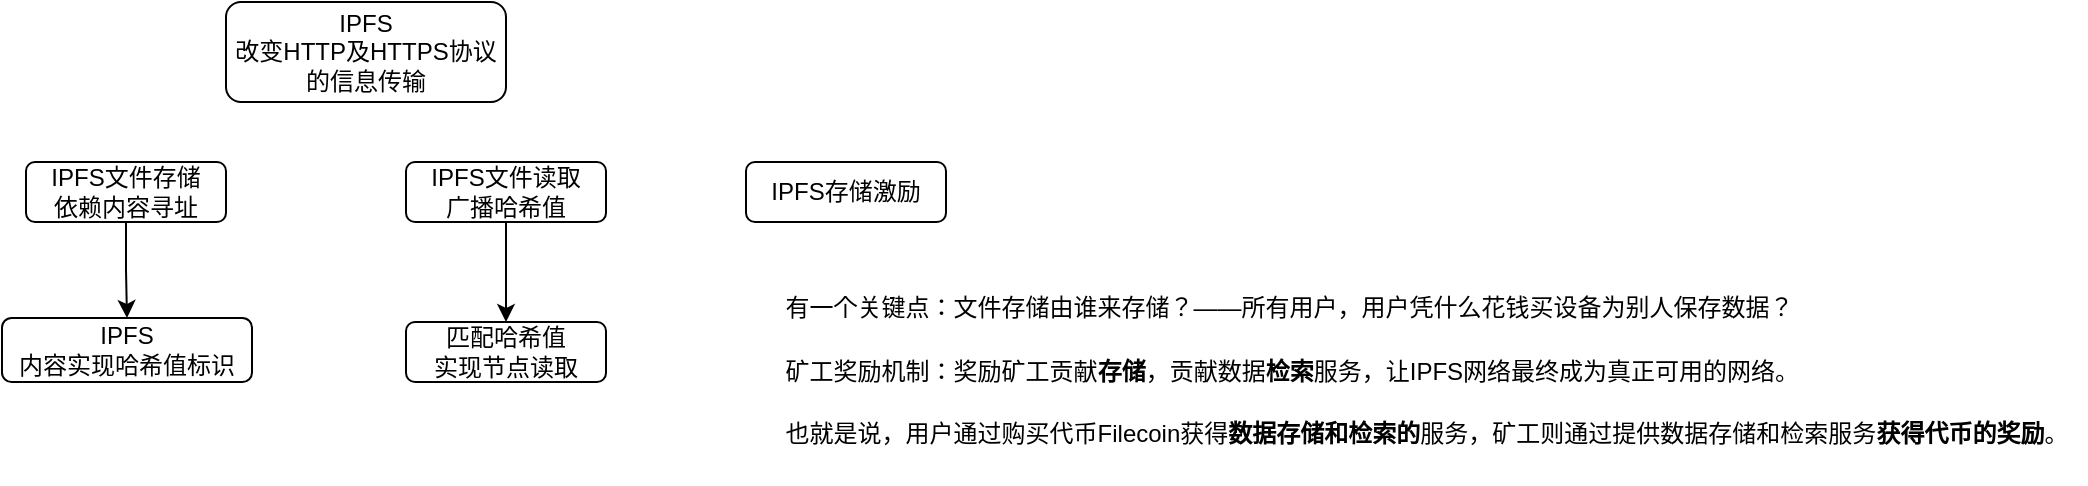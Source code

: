 <mxfile version="14.6.11" type="github">
  <diagram id="3U3qpYfYGOaOELs4NJPN" name="Page-1">
    <mxGraphModel dx="1408" dy="748" grid="1" gridSize="10" guides="1" tooltips="1" connect="1" arrows="1" fold="1" page="1" pageScale="1" pageWidth="827" pageHeight="1169" math="0" shadow="0">
      <root>
        <mxCell id="0" />
        <mxCell id="1" parent="0" />
        <mxCell id="wQe4z6yAgqQqh6PdKGC2-2" value="IPFS&lt;br&gt;改变HTTP及HTTPS协议的信息传输" style="rounded=1;whiteSpace=wrap;html=1;" vertex="1" parent="1">
          <mxGeometry x="150" y="20" width="140" height="50" as="geometry" />
        </mxCell>
        <mxCell id="wQe4z6yAgqQqh6PdKGC2-6" value="IPFS存储激励" style="rounded=1;whiteSpace=wrap;html=1;" vertex="1" parent="1">
          <mxGeometry x="410" y="100" width="100" height="30" as="geometry" />
        </mxCell>
        <mxCell id="wQe4z6yAgqQqh6PdKGC2-11" value="" style="edgeStyle=orthogonalEdgeStyle;rounded=0;orthogonalLoop=1;jettySize=auto;html=1;" edge="1" parent="1" source="wQe4z6yAgqQqh6PdKGC2-7" target="wQe4z6yAgqQqh6PdKGC2-10">
          <mxGeometry relative="1" as="geometry" />
        </mxCell>
        <mxCell id="wQe4z6yAgqQqh6PdKGC2-7" value="IPFS文件存储&lt;br&gt;依赖内容寻址" style="rounded=1;whiteSpace=wrap;html=1;" vertex="1" parent="1">
          <mxGeometry x="50" y="100" width="100" height="30" as="geometry" />
        </mxCell>
        <mxCell id="wQe4z6yAgqQqh6PdKGC2-10" value="IPFS&lt;br&gt;内容实现哈希值标识" style="rounded=1;whiteSpace=wrap;html=1;" vertex="1" parent="1">
          <mxGeometry x="38" y="178" width="125" height="32" as="geometry" />
        </mxCell>
        <mxCell id="wQe4z6yAgqQqh6PdKGC2-14" value="" style="edgeStyle=orthogonalEdgeStyle;rounded=0;orthogonalLoop=1;jettySize=auto;html=1;" edge="1" parent="1" source="wQe4z6yAgqQqh6PdKGC2-12" target="wQe4z6yAgqQqh6PdKGC2-13">
          <mxGeometry relative="1" as="geometry" />
        </mxCell>
        <mxCell id="wQe4z6yAgqQqh6PdKGC2-12" value="IPFS文件读取&lt;br&gt;广播哈希值" style="rounded=1;whiteSpace=wrap;html=1;" vertex="1" parent="1">
          <mxGeometry x="240" y="100" width="100" height="30" as="geometry" />
        </mxCell>
        <mxCell id="wQe4z6yAgqQqh6PdKGC2-13" value="匹配哈希值&lt;br&gt;实现节点读取" style="rounded=1;whiteSpace=wrap;html=1;" vertex="1" parent="1">
          <mxGeometry x="240" y="180" width="100" height="30" as="geometry" />
        </mxCell>
        <mxCell id="wQe4z6yAgqQqh6PdKGC2-15" value="&lt;p style=&quot;text-align: left ; margin: 1.4em 0px&quot;&gt;有一个关键点：文件存储由谁来存储？——所有用户，用户凭什么花钱买设备为别人保存数据？&lt;/p&gt;&lt;p style=&quot;text-align: left ; margin: 1.4em 0px&quot;&gt;矿工奖励机制：奖励矿工贡献&lt;b&gt;存储&lt;/b&gt;，贡献数据&lt;b&gt;检索&lt;/b&gt;服务，让IPFS网络最终成为真正可用的网络。&lt;/p&gt;&lt;p style=&quot;margin: 1.4em 0px&quot;&gt;也就是说，用户通过购买代币Filecoin获得&lt;b&gt;数据存储和检索的&lt;/b&gt;服务，矿工则通过提供数据存储和检索服务&lt;b&gt;获得代币的奖励&lt;/b&gt;。&lt;/p&gt;&lt;p class=&quot;ztext-empty-paragraph&quot; style=&quot;margin: -0.8em 0px&quot;&gt;&lt;br style=&quot;color: rgb(18 , 18 , 18) ; font-family: , &amp;#34;blinkmacsystemfont&amp;#34; , &amp;#34;helvetica neue&amp;#34; , &amp;#34;pingfang sc&amp;#34; , &amp;#34;microsoft yahei&amp;#34; , &amp;#34;source han sans sc&amp;#34; , &amp;#34;noto sans cjk sc&amp;#34; , &amp;#34;wenquanyi micro hei&amp;#34; , sans-serif ; font-size: medium ; background-color: rgb(255 , 255 , 255)&quot;&gt;&lt;/p&gt;" style="text;html=1;align=center;verticalAlign=middle;resizable=0;points=[];autosize=1;strokeColor=none;" vertex="1" parent="1">
          <mxGeometry x="420" y="150" width="660" height="110" as="geometry" />
        </mxCell>
      </root>
    </mxGraphModel>
  </diagram>
</mxfile>
